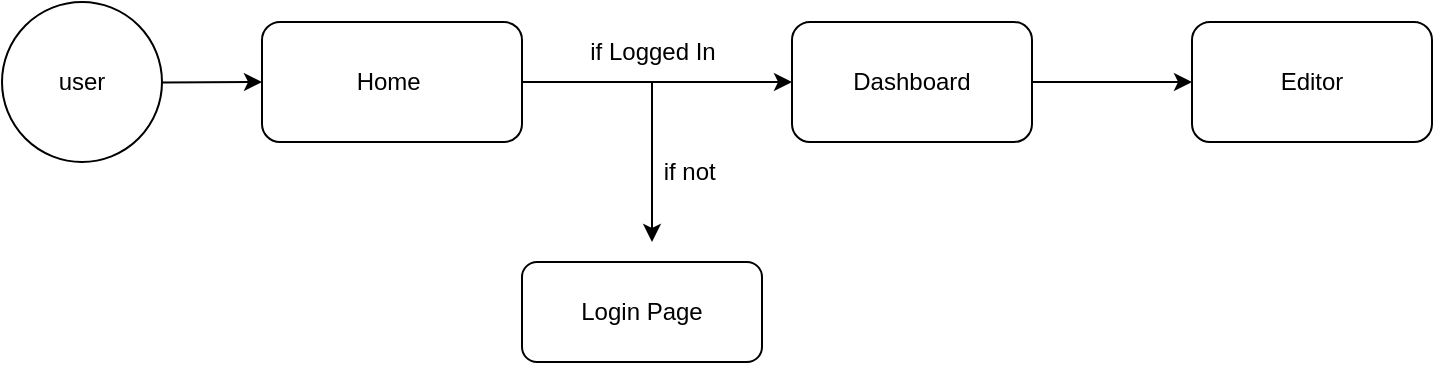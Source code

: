 <mxfile>
    <diagram id="u4jbLsvy1yqjDoSTEQCs" name="Page-1">
        <mxGraphModel dx="565" dy="472" grid="1" gridSize="10" guides="1" tooltips="1" connect="1" arrows="1" fold="1" page="1" pageScale="1" pageWidth="850" pageHeight="1100" math="0" shadow="0">
            <root>
                <mxCell id="0"/>
                <mxCell id="1" parent="0"/>
                <mxCell id="16" value="" style="edgeStyle=none;html=1;" edge="1" parent="1" source="8" target="11">
                    <mxGeometry relative="1" as="geometry"/>
                </mxCell>
                <mxCell id="8" value="Home&amp;nbsp;" style="rounded=1;whiteSpace=wrap;html=1;" vertex="1" parent="1">
                    <mxGeometry x="160" y="510" width="130" height="60" as="geometry"/>
                </mxCell>
                <mxCell id="18" value="" style="edgeStyle=none;html=1;" edge="1" parent="1" source="10">
                    <mxGeometry relative="1" as="geometry">
                        <mxPoint x="355" y="620" as="targetPoint"/>
                    </mxGeometry>
                </mxCell>
                <mxCell id="10" value="if Logged In" style="text;html=1;align=center;verticalAlign=middle;resizable=0;points=[];autosize=1;strokeColor=none;fillColor=none;rotation=0;" vertex="1" parent="1">
                    <mxGeometry x="310" y="510" width="90" height="30" as="geometry"/>
                </mxCell>
                <mxCell id="22" value="" style="edgeStyle=none;html=1;" edge="1" parent="1" source="11" target="21">
                    <mxGeometry relative="1" as="geometry"/>
                </mxCell>
                <mxCell id="11" value="Dashboard" style="whiteSpace=wrap;html=1;rounded=1;" vertex="1" parent="1">
                    <mxGeometry x="425" y="510" width="120" height="60" as="geometry"/>
                </mxCell>
                <mxCell id="15" value="" style="edgeStyle=none;html=1;" edge="1" parent="1" source="14" target="8">
                    <mxGeometry relative="1" as="geometry"/>
                </mxCell>
                <mxCell id="14" value="user" style="ellipse;whiteSpace=wrap;html=1;aspect=fixed;" vertex="1" parent="1">
                    <mxGeometry x="30" y="500" width="80" height="80" as="geometry"/>
                </mxCell>
                <mxCell id="19" value="if not&amp;nbsp;" style="text;html=1;align=center;verticalAlign=middle;resizable=0;points=[];autosize=1;strokeColor=none;fillColor=none;" vertex="1" parent="1">
                    <mxGeometry x="350" y="570" width="50" height="30" as="geometry"/>
                </mxCell>
                <mxCell id="20" value="Login Page" style="rounded=1;whiteSpace=wrap;html=1;rotation=0;" vertex="1" parent="1">
                    <mxGeometry x="290" y="630" width="120" height="50" as="geometry"/>
                </mxCell>
                <mxCell id="21" value="Editor" style="whiteSpace=wrap;html=1;rounded=1;" vertex="1" parent="1">
                    <mxGeometry x="625" y="510" width="120" height="60" as="geometry"/>
                </mxCell>
            </root>
        </mxGraphModel>
    </diagram>
</mxfile>